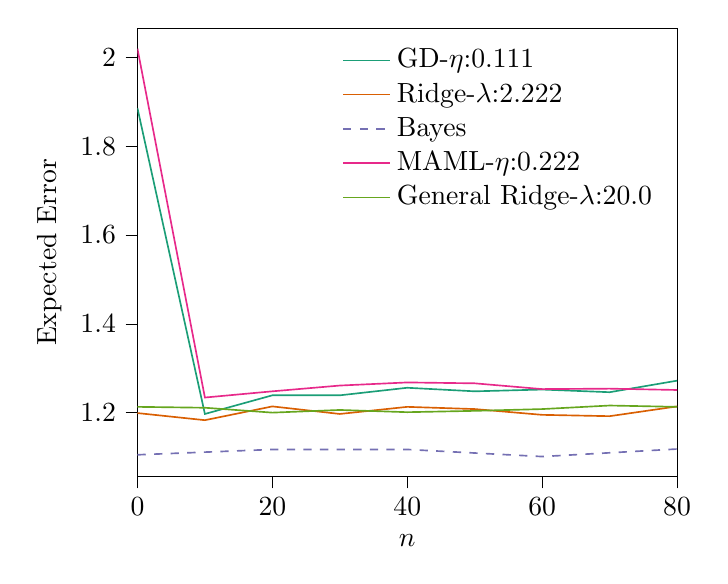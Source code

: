 % This file was created with tikzplotlib v0.10.1.
\begin{tikzpicture}

\definecolor{chocolate217952}{RGB}{217,95,2}
\definecolor{darkcyan27158119}{RGB}{27,158,119}
\definecolor{darkgray176}{RGB}{176,176,176}
\definecolor{deeppink23141138}{RGB}{231,41,138}
\definecolor{lightslategray117112179}{RGB}{117,112,179}
\definecolor{olivedrab10216630}{RGB}{102,166,30}

\begin{axis}[
legend cell align={left},
legend style={fill opacity=0.8, draw opacity=1, text opacity=1, draw=none},
tick align=outside,
tick pos=left,
x grid style={darkgray176},
xlabel={\(\displaystyle n\)},
xmin=0, xmax=80,
xtick style={color=black},
y grid style={darkgray176},
ylabel={Expected Error},
ymin=1.056, ymax=2.066,
ytick style={color=black}
]
\addplot [semithick, darkcyan27158119]
table {%
0 1.886
10 1.197
20 1.239
30 1.239
40 1.256
50 1.248
60 1.252
70 1.246
80 1.272
90 1.257
};
\addlegendentry{GD-$\eta$:0.111}
\addplot [semithick, chocolate217952]
table {%
0 1.199
10 1.183
20 1.214
30 1.197
40 1.213
50 1.208
60 1.195
70 1.192
80 1.214
90 1.211
};
\addlegendentry{Ridge-$\lambda$:2.222}
\addplot [semithick, lightslategray117112179, dashed]
table {%
0 1.105
20 1.117
40 1.117
60 1.101
80 1.118
};
\addlegendentry{Bayes}
\addplot [semithick, deeppink23141138]
table {%
0 2.02
10 1.234
20 1.248
30 1.261
40 1.268
50 1.266
60 1.253
70 1.254
80 1.251
90 1.263
};
\addlegendentry{MAML-$\eta$:0.222}
\addplot [semithick, olivedrab10216630]
table {%
0 1.213
10 1.211
20 1.2
30 1.206
40 1.201
50 1.204
60 1.208
70 1.216
80 1.213
90 1.219
};
\addlegendentry{General Ridge-$\lambda$:20.0}
\end{axis}

\end{tikzpicture}

